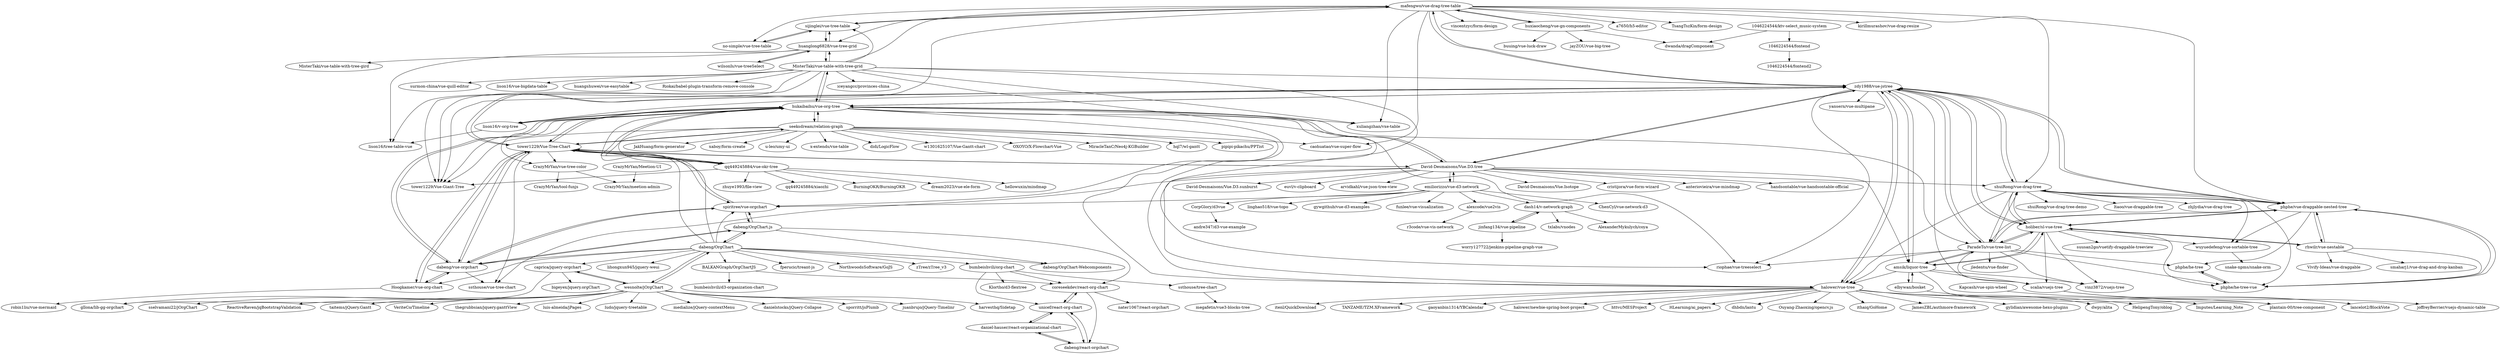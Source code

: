 digraph G {
"mafengwo/vue-drag-tree-table" -> "sijinglei/vue-tree-table"
"mafengwo/vue-drag-tree-table" -> "tower1229/Vue-Giant-Tree" ["e"=1]
"mafengwo/vue-drag-tree-table" -> "vincentzyc/form-design" ["e"=1]
"mafengwo/vue-drag-tree-table" -> "no-simple/vue-tree-table"
"mafengwo/vue-drag-tree-table" -> "zdy1988/vue-jstree"
"mafengwo/vue-drag-tree-table" -> "huxiaocheng/vue-gn-components"
"mafengwo/vue-drag-tree-table" -> "shuiRong/vue-drag-tree"
"mafengwo/vue-drag-tree-table" -> "xuliangzhan/vxe-table" ["e"=1]
"mafengwo/vue-drag-tree-table" -> "huanglong6828/vue-tree-grid"
"mafengwo/vue-drag-tree-table" -> "a7650/h5-editor" ["e"=1]
"mafengwo/vue-drag-tree-table" -> "caohuatao/vue-super-flow" ["e"=1]
"mafengwo/vue-drag-tree-table" -> "phphe/vue-draggable-nested-tree"
"mafengwo/vue-drag-tree-table" -> "TsangTszKin/form-design" ["e"=1]
"mafengwo/vue-drag-tree-table" -> "kirillmurashov/vue-drag-resize" ["e"=1]
"phphe/vue-draggable-nested-tree" -> "phphe/he-tree-vue"
"phphe/vue-draggable-nested-tree" -> "holiber/sl-vue-tree"
"phphe/vue-draggable-nested-tree" -> "rhwilr/vue-nestable"
"phphe/vue-draggable-nested-tree" -> "ParadeTo/vue-tree-list"
"phphe/vue-draggable-nested-tree" -> "shuiRong/vue-drag-tree"
"phphe/vue-draggable-nested-tree" -> "wuyuedefeng/vue-sortable-tree"
"phphe/vue-draggable-nested-tree" -> "zdy1988/vue-jstree"
"phphe/vue-draggable-nested-tree" -> "phphe/he-tree"
"caprica/jquery-orgchart" -> "wesnolte/jOrgChart"
"caprica/jquery-orgchart" -> "bigeyex/jquery.orgChart"
"caprica/jquery-orgchart" -> "gllona/lib-gg-orgchart"
"dabeng/OrgChart.js" -> "spiritree/vue-orgchart"
"dabeng/OrgChart.js" -> "dabeng/OrgChart"
"dabeng/OrgChart.js" -> "dabeng/OrgChart-Webcomponents"
"dabeng/OrgChart.js" -> "dabeng/vue-orgchart"
"dabeng/OrgChart.js" -> "coreseekdev/react-org-chart"
"wesnolte/jOrgChart" -> "caprica/jquery-orgchart"
"wesnolte/jOrgChart" -> "dabeng/OrgChart"
"wesnolte/jOrgChart" -> "taitems/jQuery.Gantt" ["e"=1]
"wesnolte/jOrgChart" -> "gllona/lib-gg-orgchart"
"wesnolte/jOrgChart" -> "VeriteCo/Timeline" ["e"=1]
"wesnolte/jOrgChart" -> "thegrubbsian/jquery.ganttView" ["e"=1]
"wesnolte/jOrgChart" -> "luis-almeida/jPages" ["e"=1]
"wesnolte/jOrgChart" -> "ludo/jquery-treetable" ["e"=1]
"wesnolte/jOrgChart" -> "medialize/jQuery-contextMenu" ["e"=1]
"wesnolte/jOrgChart" -> "danielstocks/jQuery-Collapse" ["e"=1]
"wesnolte/jOrgChart" -> "sporritt/jsPlumb" ["e"=1]
"wesnolte/jOrgChart" -> "juanbrujo/jQuery-Timelinr" ["e"=1]
"wesnolte/jOrgChart" -> "harvesthq/Sidetap" ["e"=1]
"wesnolte/jOrgChart" -> "sselvamani22/jOrgChart"
"wesnolte/jOrgChart" -> "ReactiveRaven/jqBootstrapValidation" ["e"=1]
"dabeng/OrgChart" -> "wesnolte/jOrgChart"
"dabeng/OrgChart" -> "dabeng/OrgChart.js"
"dabeng/OrgChart" -> "dabeng/vue-orgchart"
"dabeng/OrgChart" -> "BALKANGraph/OrgChartJS"
"dabeng/OrgChart" -> "caprica/jquery-orgchart"
"dabeng/OrgChart" -> "spiritree/vue-orgchart"
"dabeng/OrgChart" -> "fperucic/treant-js" ["e"=1]
"dabeng/OrgChart" -> "dabeng/OrgChart-Webcomponents"
"dabeng/OrgChart" -> "Hoogkamer/vue-org-chart"
"dabeng/OrgChart" -> "hukaibaihu/vue-org-tree"
"dabeng/OrgChart" -> "tower1229/Vue-Tree-Chart"
"dabeng/OrgChart" -> "NorthwoodsSoftware/GoJS" ["e"=1]
"dabeng/OrgChart" -> "zTree/zTree_v3" ["e"=1]
"dabeng/OrgChart" -> "bumbeishvili/org-chart"
"dabeng/OrgChart" -> "lihongxun945/jquery-weui" ["e"=1]
"hukaibaihu/vue-org-tree" -> "tower1229/Vue-Tree-Chart"
"hukaibaihu/vue-org-tree" -> "lison16/v-org-tree"
"hukaibaihu/vue-org-tree" -> "zdy1988/vue-jstree"
"hukaibaihu/vue-org-tree" -> "dabeng/vue-orgchart"
"hukaibaihu/vue-org-tree" -> "CrazyMrYan/vue-tree-color"
"hukaibaihu/vue-org-tree" -> "tower1229/Vue-Giant-Tree" ["e"=1]
"hukaibaihu/vue-org-tree" -> "halower/vue-tree"
"hukaibaihu/vue-org-tree" -> "qq449245884/vue-okr-tree"
"hukaibaihu/vue-org-tree" -> "riophae/vue-treeselect" ["e"=1]
"hukaibaihu/vue-org-tree" -> "David-Desmaisons/Vue.D3.tree"
"hukaibaihu/vue-org-tree" -> "spiritree/vue-orgchart"
"hukaibaihu/vue-org-tree" -> "seeksdream/relation-graph"
"hukaibaihu/vue-org-tree" -> "MisterTaki/vue-table-with-tree-grid"
"hukaibaihu/vue-org-tree" -> "ParadeTo/vue-tree-list"
"hukaibaihu/vue-org-tree" -> "xuliangzhan/vxe-table" ["e"=1]
"lison16/v-org-tree" -> "hukaibaihu/vue-org-tree"
"lison16/v-org-tree" -> "lison16/tree-table-vue"
"MisterTaki/vue-table-with-tree-grid" -> "huanglong6828/vue-tree-grid"
"MisterTaki/vue-table-with-tree-grid" -> "iceyangcc/provinces-china"
"MisterTaki/vue-table-with-tree-grid" -> "surmon-china/vue-quill-editor" ["e"=1]
"MisterTaki/vue-table-with-tree-grid" -> "lison16/tree-table-vue"
"MisterTaki/vue-table-with-tree-grid" -> "halower/vue-tree"
"MisterTaki/vue-table-with-tree-grid" -> "hukaibaihu/vue-org-tree"
"MisterTaki/vue-table-with-tree-grid" -> "riophae/vue-treeselect" ["e"=1]
"MisterTaki/vue-table-with-tree-grid" -> "mafengwo/vue-drag-tree-table"
"MisterTaki/vue-table-with-tree-grid" -> "zdy1988/vue-jstree"
"MisterTaki/vue-table-with-tree-grid" -> "sijinglei/vue-tree-table"
"MisterTaki/vue-table-with-tree-grid" -> "tower1229/Vue-Giant-Tree" ["e"=1]
"MisterTaki/vue-table-with-tree-grid" -> "lison16/vue-bigdata-table" ["e"=1]
"MisterTaki/vue-table-with-tree-grid" -> "huangshuwei/vue-easytable" ["e"=1]
"MisterTaki/vue-table-with-tree-grid" -> "xuliangzhan/vxe-table" ["e"=1]
"MisterTaki/vue-table-with-tree-grid" -> "Riokai/babel-plugin-transform-remove-console"
"BALKANGraph/OrgChartJS" -> "coreseekdev/react-org-chart"
"BALKANGraph/OrgChartJS" -> "bumbeishvili/d3-organization-chart"
"coreseekdev/react-org-chart" -> "unicef/react-org-chart"
"coreseekdev/react-org-chart" -> "dabeng/react-orgchart"
"coreseekdev/react-org-chart" -> "nater1067/react-orgchart"
"unicef/react-org-chart" -> "coreseekdev/react-org-chart"
"unicef/react-org-chart" -> "dabeng/react-orgchart"
"unicef/react-org-chart" -> "daniel-hauser/react-organizational-chart"
"dabeng/react-orgchart" -> "unicef/react-org-chart"
"dabeng/react-orgchart" -> "daniel-hauser/react-organizational-chart"
"jinfang134/vue-pipeline" -> "worry127722/jenkins-pipeline-graph-vue"
"jinfang134/vue-pipeline" -> "dash14/v-network-graph"
"CorpGlory/d3vue" -> "andre347/d3-vue-example"
"seeksdream/relation-graph" -> "hukaibaihu/vue-org-tree"
"seeksdream/relation-graph" -> "tower1229/Vue-Tree-Chart"
"seeksdream/relation-graph" -> "caohuatao/vue-super-flow" ["e"=1]
"seeksdream/relation-graph" -> "qq449245884/vue-okr-tree"
"seeksdream/relation-graph" -> "x-extends/vxe-table" ["e"=1]
"seeksdream/relation-graph" -> "didi/LogicFlow" ["e"=1]
"seeksdream/relation-graph" -> "w1301625107/Vue-Gantt-chart" ["e"=1]
"seeksdream/relation-graph" -> "OXOYO/X-Flowchart-Vue" ["e"=1]
"seeksdream/relation-graph" -> "MiracleTanC/Neo4j-KGBuilder" ["e"=1]
"seeksdream/relation-graph" -> "hql7/wl-gantt" ["e"=1]
"seeksdream/relation-graph" -> "pipipi-pikachu/PPTist" ["e"=1]
"seeksdream/relation-graph" -> "JakHuang/form-generator" ["e"=1]
"seeksdream/relation-graph" -> "xaboy/form-create" ["e"=1]
"seeksdream/relation-graph" -> "tower1229/Vue-Giant-Tree" ["e"=1]
"seeksdream/relation-graph" -> "u-leo/umy-ui" ["e"=1]
"dabeng/vue-orgchart" -> "spiritree/vue-orgchart"
"dabeng/vue-orgchart" -> "Hoogkamer/vue-org-chart"
"dabeng/vue-orgchart" -> "tower1229/Vue-Tree-Chart"
"dabeng/vue-orgchart" -> "hukaibaihu/vue-org-tree"
"dabeng/vue-orgchart" -> "dabeng/OrgChart.js"
"dabeng/vue-orgchart" -> "ssthouse/vue-tree-chart"
"huxiaocheng/vue-gn-components" -> "buuing/vue-luck-draw"
"huxiaocheng/vue-gn-components" -> "dwanda/dragComponent"
"huxiaocheng/vue-gn-components" -> "jayZOU/vue-big-tree" ["e"=1]
"huxiaocheng/vue-gn-components" -> "mafengwo/vue-drag-tree-table"
"1046224544/fontend" -> "1046224544/fontend2"
"spiritree/vue-orgchart" -> "dabeng/vue-orgchart"
"spiritree/vue-orgchart" -> "dabeng/OrgChart.js"
"spiritree/vue-orgchart" -> "tower1229/Vue-Tree-Chart"
"huanglong6828/vue-tree-grid" -> "sijinglei/vue-tree-table"
"huanglong6828/vue-tree-grid" -> "wilsonIs/vue-treeSelect"
"huanglong6828/vue-tree-grid" -> "MisterTaki/vue-table-with-tree-gird"
"huanglong6828/vue-tree-grid" -> "MisterTaki/vue-table-with-tree-grid"
"huanglong6828/vue-tree-grid" -> "lison16/tree-table-vue"
"1046224544/ktv-select_music-system" -> "1046224544/fontend"
"1046224544/ktv-select_music-system" -> "dwanda/dragComponent"
"no-simple/vue-tree-table" -> "sijinglei/vue-tree-table"
"CrazyMrYan/vue-tree-color" -> "CrazyMrYan/tool-funjs"
"CrazyMrYan/vue-tree-color" -> "CrazyMrYan/meetion-admin"
"halower/vue-tree" -> "zdy1988/vue-jstree"
"halower/vue-tree" -> "gaoyanbin1314/YBCalendar"
"halower/vue-tree" -> "halower/newbie-spring-boot-project"
"halower/vue-tree" -> "httvc/MESProject" ["e"=1]
"halower/vue-tree" -> "HLearning/ai_papers" ["e"=1]
"halower/vue-tree" -> "dhbdn/lantu" ["e"=1]
"halower/vue-tree" -> "Ouyang-Zhaoxing/opencv.js" ["e"=1]
"halower/vue-tree" -> "ithaiq/GoHome" ["e"=1]
"halower/vue-tree" -> "JamesZBL/authmore-framework" ["e"=1]
"halower/vue-tree" -> "gylidian/awesome-hexo-plugins"
"halower/vue-tree" -> "dwpy/alita" ["e"=1]
"halower/vue-tree" -> "HelipengTony/oblog" ["e"=1]
"halower/vue-tree" -> "Imputes/Learning_Note" ["e"=1]
"halower/vue-tree" -> "itenl/QuickDownload"
"halower/vue-tree" -> "TANZAME/TZM.XFramework" ["e"=1]
"tower1229/Vue-Tree-Chart" -> "hukaibaihu/vue-org-tree"
"tower1229/Vue-Tree-Chart" -> "spiritree/vue-orgchart"
"tower1229/Vue-Tree-Chart" -> "dabeng/vue-orgchart"
"tower1229/Vue-Tree-Chart" -> "ssthouse/vue-tree-chart"
"tower1229/Vue-Tree-Chart" -> "Hoogkamer/vue-org-chart"
"tower1229/Vue-Tree-Chart" -> "David-Desmaisons/Vue.D3.tree"
"tower1229/Vue-Tree-Chart" -> "CrazyMrYan/vue-tree-color"
"tower1229/Vue-Tree-Chart" -> "zdy1988/vue-jstree"
"tower1229/Vue-Tree-Chart" -> "qq449245884/vue-okr-tree"
"tower1229/Vue-Tree-Chart" -> "seeksdream/relation-graph"
"qq449245884/vue-okr-tree" -> "hukaibaihu/vue-org-tree"
"qq449245884/vue-okr-tree" -> "dream2023/vue-ele-form" ["e"=1]
"qq449245884/vue-okr-tree" -> "tower1229/Vue-Giant-Tree" ["e"=1]
"qq449245884/vue-okr-tree" -> "hellowuxin/mindmap" ["e"=1]
"qq449245884/vue-okr-tree" -> "tower1229/Vue-Tree-Chart"
"qq449245884/vue-okr-tree" -> "zhuye1993/file-view"
"qq449245884/vue-okr-tree" -> "qq449245884/xiaozhi" ["e"=1]
"qq449245884/vue-okr-tree" -> "BurningOKR/BurningOKR" ["e"=1]
"zdy1988/vue-jstree" -> "halower/vue-tree"
"zdy1988/vue-jstree" -> "ParadeTo/vue-tree-list"
"zdy1988/vue-jstree" -> "holiber/sl-vue-tree"
"zdy1988/vue-jstree" -> "tower1229/Vue-Giant-Tree" ["e"=1]
"zdy1988/vue-jstree" -> "hukaibaihu/vue-org-tree"
"zdy1988/vue-jstree" -> "riophae/vue-treeselect" ["e"=1]
"zdy1988/vue-jstree" -> "amsik/liquor-tree"
"zdy1988/vue-jstree" -> "yansern/vue-multipane" ["e"=1]
"zdy1988/vue-jstree" -> "phphe/vue-draggable-nested-tree"
"zdy1988/vue-jstree" -> "shuiRong/vue-drag-tree"
"zdy1988/vue-jstree" -> "David-Desmaisons/Vue.D3.tree"
"zdy1988/vue-jstree" -> "mafengwo/vue-drag-tree-table"
"zdy1988/vue-jstree" -> "lison16/v-org-tree"
"zdy1988/vue-jstree" -> "tower1229/Vue-Tree-Chart"
"zdy1988/vue-jstree" -> "scalia/vuejs-tree"
"sijinglei/vue-tree-table" -> "no-simple/vue-tree-table"
"sijinglei/vue-tree-table" -> "huanglong6828/vue-tree-grid"
"sijinglei/vue-tree-table" -> "mafengwo/vue-drag-tree-table"
"wilsonIs/vue-treeSelect" -> "huanglong6828/vue-tree-grid"
"David-Desmaisons/Vue.D3.tree" -> "emiliorizzo/vue-d3-network"
"David-Desmaisons/Vue.D3.tree" -> "halower/vue-tree"
"David-Desmaisons/Vue.D3.tree" -> "anteriovieira/vue-mindmap" ["e"=1]
"David-Desmaisons/Vue.D3.tree" -> "zdy1988/vue-jstree"
"David-Desmaisons/Vue.D3.tree" -> "tower1229/Vue-Tree-Chart"
"David-Desmaisons/Vue.D3.tree" -> "hukaibaihu/vue-org-tree"
"David-Desmaisons/Vue.D3.tree" -> "handsontable/vue-handsontable-official" ["e"=1]
"David-Desmaisons/Vue.D3.tree" -> "David-Desmaisons/Vue.D3.sunburst"
"David-Desmaisons/Vue.D3.tree" -> "euvl/v-clipboard" ["e"=1]
"David-Desmaisons/Vue.D3.tree" -> "arvidkahl/vue-json-tree-view"
"David-Desmaisons/Vue.D3.tree" -> "David-Desmaisons/Vue.Isotope" ["e"=1]
"David-Desmaisons/Vue.D3.tree" -> "cristijora/vue-form-wizard" ["e"=1]
"David-Desmaisons/Vue.D3.tree" -> "amsik/liquor-tree"
"David-Desmaisons/Vue.D3.tree" -> "shuiRong/vue-drag-tree"
"David-Desmaisons/Vue.D3.tree" -> "ssthouse/vue-tree-chart"
"bumbeishvili/org-chart" -> "unicef/react-org-chart"
"bumbeishvili/org-chart" -> "ssthouse/tree-chart"
"bumbeishvili/org-chart" -> "Klortho/d3-flextree" ["e"=1]
"bumbeishvili/org-chart" -> "coreseekdev/react-org-chart"
"shuiRong/vue-drag-tree" -> "holiber/sl-vue-tree"
"shuiRong/vue-drag-tree" -> "wuyuedefeng/vue-sortable-tree"
"shuiRong/vue-drag-tree" -> "shuiRong/vue-drag-tree-demo"
"shuiRong/vue-drag-tree" -> "ltaoo/vue-draggable-tree"
"shuiRong/vue-drag-tree" -> "ParadeTo/vue-tree-list"
"shuiRong/vue-drag-tree" -> "phphe/vue-draggable-nested-tree"
"shuiRong/vue-drag-tree" -> "phphe/he-tree-vue"
"shuiRong/vue-drag-tree" -> "zdy1988/vue-jstree"
"shuiRong/vue-drag-tree" -> "zhjlydia/vue-drag-tree"
"shuiRong/vue-drag-tree" -> "halower/vue-tree"
"wuyuedefeng/vue-sortable-tree" -> "snake-npms/snake-orm"
"alexcode/vue2vis" -> "r3code/vue-vis-network" ["e"=1]
"Hoogkamer/vue-org-chart" -> "dabeng/vue-orgchart"
"Hoogkamer/vue-org-chart" -> "tower1229/Vue-Tree-Chart"
"Hoogkamer/vue-org-chart" -> "robin1liu/vue-mermaid" ["e"=1]
"emiliorizzo/vue-d3-network" -> "David-Desmaisons/Vue.D3.tree"
"emiliorizzo/vue-d3-network" -> "CorpGlory/d3vue"
"emiliorizzo/vue-d3-network" -> "ChenCyl/vue-network-d3"
"emiliorizzo/vue-d3-network" -> "alexcode/vue2vis"
"emiliorizzo/vue-d3-network" -> "dash14/v-network-graph"
"emiliorizzo/vue-d3-network" -> "linghao518/vue-topo" ["e"=1]
"emiliorizzo/vue-d3-network" -> "gywgithub/vue-d3-examples"
"emiliorizzo/vue-d3-network" -> "funlee/vue-visualization"
"emiliorizzo/vue-d3-network" -> "spiritree/vue-orgchart"
"ssthouse/tree-chart" -> "megafetis/vue3-blocks-tree"
"ParadeTo/vue-tree-list" -> "holiber/sl-vue-tree"
"ParadeTo/vue-tree-list" -> "zdy1988/vue-jstree"
"ParadeTo/vue-tree-list" -> "phphe/vue-draggable-nested-tree"
"ParadeTo/vue-tree-list" -> "halower/vue-tree"
"ParadeTo/vue-tree-list" -> "shuiRong/vue-drag-tree"
"ParadeTo/vue-tree-list" -> "vinz3872/vuejs-tree"
"ParadeTo/vue-tree-list" -> "amsik/liquor-tree"
"ParadeTo/vue-tree-list" -> "phphe/he-tree-vue"
"ParadeTo/vue-tree-list" -> "scalia/vuejs-tree"
"ParadeTo/vue-tree-list" -> "jledentu/vue-finder"
"ParadeTo/vue-tree-list" -> "phphe/he-tree"
"ParadeTo/vue-tree-list" -> "riophae/vue-treeselect" ["e"=1]
"elbywan/bosket" -> "plantain-00/tree-component"
"elbywan/bosket" -> "amsik/liquor-tree"
"amsik/liquor-tree" -> "plantain-00/tree-component"
"amsik/liquor-tree" -> "holiber/sl-vue-tree"
"amsik/liquor-tree" -> "scalia/vuejs-tree"
"amsik/liquor-tree" -> "ParadeTo/vue-tree-list"
"amsik/liquor-tree" -> "zdy1988/vue-jstree"
"amsik/liquor-tree" -> "elbywan/bosket"
"amsik/liquor-tree" -> "halower/vue-tree"
"amsik/liquor-tree" -> "vinz3872/vuejs-tree"
"holiber/sl-vue-tree" -> "shuiRong/vue-drag-tree"
"holiber/sl-vue-tree" -> "ParadeTo/vue-tree-list"
"holiber/sl-vue-tree" -> "phphe/vue-draggable-nested-tree"
"holiber/sl-vue-tree" -> "zdy1988/vue-jstree"
"holiber/sl-vue-tree" -> "phphe/he-tree-vue"
"holiber/sl-vue-tree" -> "amsik/liquor-tree"
"holiber/sl-vue-tree" -> "suusan2go/vuetify-draggable-treeview"
"holiber/sl-vue-tree" -> "rhwilr/vue-nestable"
"holiber/sl-vue-tree" -> "wuyuedefeng/vue-sortable-tree"
"holiber/sl-vue-tree" -> "vinz3872/vuejs-tree"
"holiber/sl-vue-tree" -> "scalia/vuejs-tree"
"dash14/v-network-graph" -> "txlabs/vnodes"
"dash14/v-network-graph" -> "jinfang134/vue-pipeline"
"dash14/v-network-graph" -> "AlexanderMykulych/coya"
"rhwilr/vue-nestable" -> "phphe/vue-draggable-nested-tree"
"rhwilr/vue-nestable" -> "smaharj1/vue-drag-and-drop-kanban" ["e"=1]
"rhwilr/vue-nestable" -> "Vivify-Ideas/vue-draggable" ["e"=1]
"rhwilr/vue-nestable" -> "phphe/he-tree-vue"
"rhwilr/vue-nestable" -> "holiber/sl-vue-tree"
"daniel-hauser/react-organizational-chart" -> "dabeng/react-orgchart"
"daniel-hauser/react-organizational-chart" -> "unicef/react-org-chart"
"scalia/vuejs-tree" -> "lancelot2/BlockVote"
"scalia/vuejs-tree" -> "joffreyBerrier/vuejs-dynamic-table"
"phphe/he-tree-vue" -> "phphe/he-tree"
"phphe/he-tree-vue" -> "phphe/vue-draggable-nested-tree"
"phphe/he-tree" -> "phphe/he-tree-vue"
"CrazyMrYan/Meetion-UI" -> "CrazyMrYan/meetion-admin"
"Kapcash/vue-spin-wheel" -> "lancelot2/BlockVote"
"mafengwo/vue-drag-tree-table" ["l"="10.058,-14.721"]
"sijinglei/vue-tree-table" ["l"="10.094,-14.713"]
"tower1229/Vue-Giant-Tree" ["l"="14.502,-8"]
"vincentzyc/form-design" ["l"="14.295,-7.824"]
"no-simple/vue-tree-table" ["l"="10.116,-14.726"]
"zdy1988/vue-jstree" ["l"="10.018,-14.652"]
"huxiaocheng/vue-gn-components" ["l"="10.069,-14.788"]
"shuiRong/vue-drag-tree" ["l"="10.011,-14.69"]
"xuliangzhan/vxe-table" ["l"="14.486,-8.097"]
"huanglong6828/vue-tree-grid" ["l"="10.092,-14.731"]
"a7650/h5-editor" ["l"="-25.857,18.924"]
"caohuatao/vue-super-flow" ["l"="14.056,-7.803"]
"phphe/vue-draggable-nested-tree" ["l"="9.994,-14.701"]
"TsangTszKin/form-design" ["l"="14.318,-7.77"]
"kirillmurashov/vue-drag-resize" ["l"="14.363,-8.2"]
"phphe/he-tree-vue" ["l"="9.971,-14.695"]
"holiber/sl-vue-tree" ["l"="9.991,-14.684"]
"rhwilr/vue-nestable" ["l"="9.964,-14.717"]
"ParadeTo/vue-tree-list" ["l"="9.998,-14.665"]
"wuyuedefeng/vue-sortable-tree" ["l"="9.986,-14.724"]
"phphe/he-tree" ["l"="9.96,-14.68"]
"caprica/jquery-orgchart" ["l"="9.888,-14.456"]
"wesnolte/jOrgChart" ["l"="9.918,-14.458"]
"bigeyex/jquery.orgChart" ["l"="9.868,-14.432"]
"gllona/lib-gg-orgchart" ["l"="9.898,-14.431"]
"dabeng/OrgChart.js" ["l"="9.918,-14.55"]
"spiritree/vue-orgchart" ["l"="9.97,-14.545"]
"dabeng/OrgChart" ["l"="9.922,-14.516"]
"dabeng/OrgChart-Webcomponents" ["l"="9.888,-14.539"]
"dabeng/vue-orgchart" ["l"="9.96,-14.567"]
"coreseekdev/react-org-chart" ["l"="9.836,-14.537"]
"taitems/jQuery.Gantt" ["l"="-25.596,-39.042"]
"VeriteCo/Timeline" ["l"="11.332,-33.859"]
"thegrubbsian/jquery.ganttView" ["l"="-25.588,-39.012"]
"luis-almeida/jPages" ["l"="11.356,-33.84"]
"ludo/jquery-treetable" ["l"="11.447,-33.332"]
"medialize/jQuery-contextMenu" ["l"="11.464,-33.656"]
"danielstocks/jQuery-Collapse" ["l"="11.237,-33.818"]
"sporritt/jsPlumb" ["l"="15.088,-31.686"]
"juanbrujo/jQuery-Timelinr" ["l"="10.329,-34.8"]
"harvesthq/Sidetap" ["l"="11.252,-33.975"]
"sselvamani22/jOrgChart" ["l"="9.926,-14.427"]
"ReactiveRaven/jqBootstrapValidation" ["l"="11.404,-33.513"]
"BALKANGraph/OrgChartJS" ["l"="9.861,-14.502"]
"fperucic/treant-js" ["l"="-28.412,-23.025"]
"Hoogkamer/vue-org-chart" ["l"="9.948,-14.55"]
"hukaibaihu/vue-org-tree" ["l"="10.015,-14.595"]
"tower1229/Vue-Tree-Chart" ["l"="9.99,-14.574"]
"NorthwoodsSoftware/GoJS" ["l"="14.014,-8.068"]
"zTree/zTree_v3" ["l"="14.928,-8.505"]
"bumbeishvili/org-chart" ["l"="9.829,-14.506"]
"lihongxun945/jquery-weui" ["l"="14.872,-8.615"]
"lison16/v-org-tree" ["l"="10.033,-14.627"]
"CrazyMrYan/vue-tree-color" ["l"="10.046,-14.577"]
"halower/vue-tree" ["l"="10.059,-14.63"]
"qq449245884/vue-okr-tree" ["l"="10.035,-14.559"]
"riophae/vue-treeselect" ["l"="14.46,-8.236"]
"David-Desmaisons/Vue.D3.tree" ["l"="9.997,-14.609"]
"seeksdream/relation-graph" ["l"="10.01,-14.548"]
"MisterTaki/vue-table-with-tree-grid" ["l"="10.075,-14.673"]
"lison16/tree-table-vue" ["l"="10.069,-14.693"]
"iceyangcc/provinces-china" ["l"="10.132,-14.682"]
"surmon-china/vue-quill-editor" ["l"="14.509,-8.431"]
"lison16/vue-bigdata-table" ["l"="14.505,-8.043"]
"huangshuwei/vue-easytable" ["l"="14.543,-8.242"]
"Riokai/babel-plugin-transform-remove-console" ["l"="10.108,-14.686"]
"bumbeishvili/d3-organization-chart" ["l"="9.835,-14.467"]
"unicef/react-org-chart" ["l"="9.803,-14.53"]
"dabeng/react-orgchart" ["l"="9.795,-14.548"]
"nater1067/react-orgchart" ["l"="9.823,-14.563"]
"daniel-hauser/react-organizational-chart" ["l"="9.776,-14.537"]
"jinfang134/vue-pipeline" ["l"="10.077,-14.383"]
"worry127722/jenkins-pipeline-graph-vue" ["l"="10.092,-14.359"]
"dash14/v-network-graph" ["l"="10.053,-14.41"]
"CorpGlory/d3vue" ["l"="10.078,-14.46"]
"andre347/d3-vue-example" ["l"="10.106,-14.444"]
"x-extends/vxe-table" ["l"="14.33,-8.171"]
"didi/LogicFlow" ["l"="14.1,-8.03"]
"w1301625107/Vue-Gantt-chart" ["l"="-25.534,-38.984"]
"OXOYO/X-Flowchart-Vue" ["l"="14.049,-7.884"]
"MiracleTanC/Neo4j-KGBuilder" ["l"="29.131,29.73"]
"hql7/wl-gantt" ["l"="-25.535,-38.997"]
"pipipi-pikachu/PPTist" ["l"="14.121,-7.993"]
"JakHuang/form-generator" ["l"="14.287,-8.035"]
"xaboy/form-create" ["l"="14.323,-8.02"]
"u-leo/umy-ui" ["l"="14.386,-8.03"]
"ssthouse/vue-tree-chart" ["l"="9.962,-14.592"]
"buuing/vue-luck-draw" ["l"="10.058,-14.825"]
"dwanda/dragComponent" ["l"="10.09,-14.85"]
"jayZOU/vue-big-tree" ["l"="14.537,-7.908"]
"1046224544/fontend" ["l"="10.113,-14.928"]
"1046224544/fontend2" ["l"="10.118,-14.949"]
"wilsonIs/vue-treeSelect" ["l"="10.11,-14.763"]
"MisterTaki/vue-table-with-tree-gird" ["l"="10.132,-14.748"]
"1046224544/ktv-select_music-system" ["l"="10.104,-14.895"]
"CrazyMrYan/tool-funjs" ["l"="10.066,-14.568"]
"CrazyMrYan/meetion-admin" ["l"="10.079,-14.564"]
"gaoyanbin1314/YBCalendar" ["l"="10.137,-14.614"]
"halower/newbie-spring-boot-project" ["l"="10.081,-14.6"]
"httvc/MESProject" ["l"="24.478,2.526"]
"HLearning/ai_papers" ["l"="-35.244,-17.538"]
"dhbdn/lantu" ["l"="-35.272,-17.488"]
"Ouyang-Zhaoxing/opencv.js" ["l"="-35.153,-17.505"]
"ithaiq/GoHome" ["l"="-35.311,-17.619"]
"JamesZBL/authmore-framework" ["l"="-35.24,-17.519"]
"gylidian/awesome-hexo-plugins" ["l"="10.105,-14.595"]
"dwpy/alita" ["l"="-35.326,-17.505"]
"HelipengTony/oblog" ["l"="-35.331,-17.549"]
"Imputes/Learning_Note" ["l"="-35.278,-17.628"]
"itenl/QuickDownload" ["l"="10.102,-14.618"]
"TANZAME/TZM.XFramework" ["l"="-35.263,-17.521"]
"dream2023/vue-ele-form" ["l"="14.318,-7.905"]
"hellowuxin/mindmap" ["l"="9.743,-13.615"]
"zhuye1993/file-view" ["l"="10.082,-14.53"]
"qq449245884/xiaozhi" ["l"="11.693,-6.575"]
"BurningOKR/BurningOKR" ["l"="27.328,-19.619"]
"amsik/liquor-tree" ["l"="10.041,-14.661"]
"yansern/vue-multipane" ["l"="14.33,-8.105"]
"scalia/vuejs-tree" ["l"="10.03,-14.697"]
"emiliorizzo/vue-d3-network" ["l"="10.026,-14.503"]
"anteriovieira/vue-mindmap" ["l"="9.759,-13.603"]
"handsontable/vue-handsontable-official" ["l"="16.347,-10.398"]
"David-Desmaisons/Vue.D3.sunburst" ["l"="9.963,-14.624"]
"euvl/v-clipboard" ["l"="15.983,-10.556"]
"arvidkahl/vue-json-tree-view" ["l"="9.931,-14.622"]
"David-Desmaisons/Vue.Isotope" ["l"="15.858,-10.66"]
"cristijora/vue-form-wizard" ["l"="16.109,-10.462"]
"ssthouse/tree-chart" ["l"="9.785,-14.48"]
"Klortho/d3-flextree" ["l"="15.317,-31.833"]
"shuiRong/vue-drag-tree-demo" ["l"="10.019,-14.723"]
"ltaoo/vue-draggable-tree" ["l"="9.999,-14.746"]
"zhjlydia/vue-drag-tree" ["l"="10.006,-14.728"]
"snake-npms/snake-orm" ["l"="9.972,-14.748"]
"alexcode/vue2vis" ["l"="10.067,-14.488"]
"r3code/vue-vis-network" ["l"="14.861,-31.624"]
"robin1liu/vue-mermaid" ["l"="32.614,-25.496"]
"ChenCyl/vue-network-d3" ["l"="10.009,-14.481"]
"linghao518/vue-topo" ["l"="-30.923,40.162"]
"gywgithub/vue-d3-examples" ["l"="10.041,-14.466"]
"funlee/vue-visualization" ["l"="10.014,-14.458"]
"megafetis/vue3-blocks-tree" ["l"="9.757,-14.464"]
"vinz3872/vuejs-tree" ["l"="10.022,-14.674"]
"jledentu/vue-finder" ["l"="9.935,-14.669"]
"elbywan/bosket" ["l"="10.105,-14.658"]
"plantain-00/tree-component" ["l"="10.09,-14.642"]
"suusan2go/vuetify-draggable-treeview" ["l"="9.935,-14.709"]
"txlabs/vnodes" ["l"="10.03,-14.389"]
"AlexanderMykulych/coya" ["l"="10.047,-14.377"]
"smaharj1/vue-drag-and-drop-kanban" ["l"="24.049,-25.874"]
"Vivify-Ideas/vue-draggable" ["l"="14.365,-8.088"]
"lancelot2/BlockVote" ["l"="10.031,-14.736"]
"joffreyBerrier/vuejs-dynamic-table" ["l"="10.034,-14.721"]
"CrazyMrYan/Meetion-UI" ["l"="10.104,-14.555"]
"Kapcash/vue-spin-wheel" ["l"="10.03,-14.759"]
}